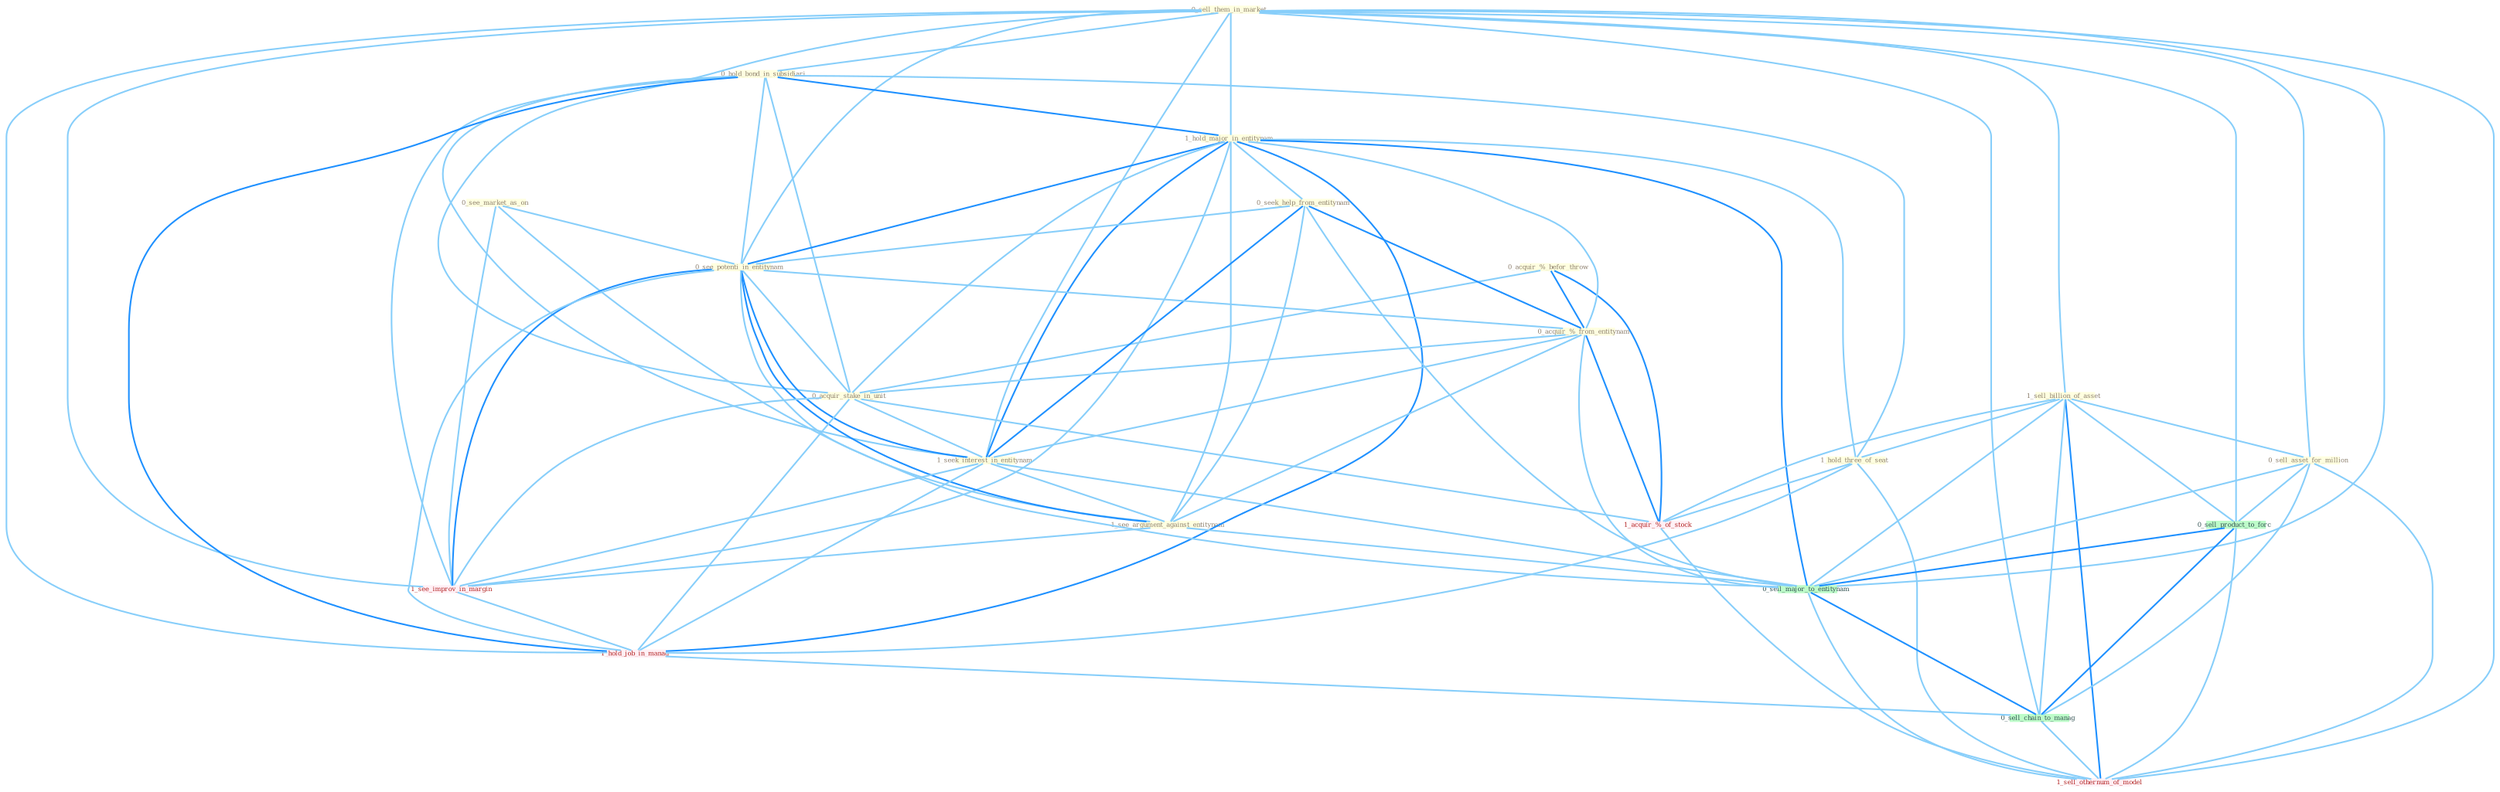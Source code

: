 Graph G{ 
    node
    [shape=polygon,style=filled,width=.5,height=.06,color="#BDFCC9",fixedsize=true,fontsize=4,
    fontcolor="#2f4f4f"];
    {node
    [color="#ffffe0", fontcolor="#8b7d6b"] "0_sell_them_in_market " "0_hold_bond_in_subsidiari " "0_acquir_%_befor_throw " "1_hold_major_in_entitynam " "0_see_market_as_on " "0_seek_help_from_entitynam " "0_see_potenti_in_entitynam " "1_sell_billion_of_asset " "0_acquir_%_from_entitynam " "1_hold_three_of_seat " "0_acquir_stake_in_unit " "1_seek_interest_in_entitynam " "0_sell_asset_for_million " "1_see_argument_against_entitynam "}
{node [color="#fff0f5", fontcolor="#b22222"] "1_see_improv_in_margin " "1_acquir_%_of_stock " "1_hold_job_in_manag " "1_sell_othernum_of_model "}
edge [color="#B0E2FF"];

	"0_sell_them_in_market " -- "0_hold_bond_in_subsidiari " [w="1", color="#87cefa" ];
	"0_sell_them_in_market " -- "1_hold_major_in_entitynam " [w="1", color="#87cefa" ];
	"0_sell_them_in_market " -- "0_see_potenti_in_entitynam " [w="1", color="#87cefa" ];
	"0_sell_them_in_market " -- "1_sell_billion_of_asset " [w="1", color="#87cefa" ];
	"0_sell_them_in_market " -- "0_acquir_stake_in_unit " [w="1", color="#87cefa" ];
	"0_sell_them_in_market " -- "1_seek_interest_in_entitynam " [w="1", color="#87cefa" ];
	"0_sell_them_in_market " -- "0_sell_asset_for_million " [w="1", color="#87cefa" ];
	"0_sell_them_in_market " -- "1_see_improv_in_margin " [w="1", color="#87cefa" ];
	"0_sell_them_in_market " -- "1_hold_job_in_manag " [w="1", color="#87cefa" ];
	"0_sell_them_in_market " -- "0_sell_product_to_forc " [w="1", color="#87cefa" ];
	"0_sell_them_in_market " -- "0_sell_major_to_entitynam " [w="1", color="#87cefa" ];
	"0_sell_them_in_market " -- "0_sell_chain_to_manag " [w="1", color="#87cefa" ];
	"0_sell_them_in_market " -- "1_sell_othernum_of_model " [w="1", color="#87cefa" ];
	"0_hold_bond_in_subsidiari " -- "1_hold_major_in_entitynam " [w="2", color="#1e90ff" , len=0.8];
	"0_hold_bond_in_subsidiari " -- "0_see_potenti_in_entitynam " [w="1", color="#87cefa" ];
	"0_hold_bond_in_subsidiari " -- "1_hold_three_of_seat " [w="1", color="#87cefa" ];
	"0_hold_bond_in_subsidiari " -- "0_acquir_stake_in_unit " [w="1", color="#87cefa" ];
	"0_hold_bond_in_subsidiari " -- "1_seek_interest_in_entitynam " [w="1", color="#87cefa" ];
	"0_hold_bond_in_subsidiari " -- "1_see_improv_in_margin " [w="1", color="#87cefa" ];
	"0_hold_bond_in_subsidiari " -- "1_hold_job_in_manag " [w="2", color="#1e90ff" , len=0.8];
	"0_acquir_%_befor_throw " -- "0_acquir_%_from_entitynam " [w="2", color="#1e90ff" , len=0.8];
	"0_acquir_%_befor_throw " -- "0_acquir_stake_in_unit " [w="1", color="#87cefa" ];
	"0_acquir_%_befor_throw " -- "1_acquir_%_of_stock " [w="2", color="#1e90ff" , len=0.8];
	"1_hold_major_in_entitynam " -- "0_seek_help_from_entitynam " [w="1", color="#87cefa" ];
	"1_hold_major_in_entitynam " -- "0_see_potenti_in_entitynam " [w="2", color="#1e90ff" , len=0.8];
	"1_hold_major_in_entitynam " -- "0_acquir_%_from_entitynam " [w="1", color="#87cefa" ];
	"1_hold_major_in_entitynam " -- "1_hold_three_of_seat " [w="1", color="#87cefa" ];
	"1_hold_major_in_entitynam " -- "0_acquir_stake_in_unit " [w="1", color="#87cefa" ];
	"1_hold_major_in_entitynam " -- "1_seek_interest_in_entitynam " [w="2", color="#1e90ff" , len=0.8];
	"1_hold_major_in_entitynam " -- "1_see_argument_against_entitynam " [w="1", color="#87cefa" ];
	"1_hold_major_in_entitynam " -- "1_see_improv_in_margin " [w="1", color="#87cefa" ];
	"1_hold_major_in_entitynam " -- "1_hold_job_in_manag " [w="2", color="#1e90ff" , len=0.8];
	"1_hold_major_in_entitynam " -- "0_sell_major_to_entitynam " [w="2", color="#1e90ff" , len=0.8];
	"0_see_market_as_on " -- "0_see_potenti_in_entitynam " [w="1", color="#87cefa" ];
	"0_see_market_as_on " -- "1_see_argument_against_entitynam " [w="1", color="#87cefa" ];
	"0_see_market_as_on " -- "1_see_improv_in_margin " [w="1", color="#87cefa" ];
	"0_seek_help_from_entitynam " -- "0_see_potenti_in_entitynam " [w="1", color="#87cefa" ];
	"0_seek_help_from_entitynam " -- "0_acquir_%_from_entitynam " [w="2", color="#1e90ff" , len=0.8];
	"0_seek_help_from_entitynam " -- "1_seek_interest_in_entitynam " [w="2", color="#1e90ff" , len=0.8];
	"0_seek_help_from_entitynam " -- "1_see_argument_against_entitynam " [w="1", color="#87cefa" ];
	"0_seek_help_from_entitynam " -- "0_sell_major_to_entitynam " [w="1", color="#87cefa" ];
	"0_see_potenti_in_entitynam " -- "0_acquir_%_from_entitynam " [w="1", color="#87cefa" ];
	"0_see_potenti_in_entitynam " -- "0_acquir_stake_in_unit " [w="1", color="#87cefa" ];
	"0_see_potenti_in_entitynam " -- "1_seek_interest_in_entitynam " [w="2", color="#1e90ff" , len=0.8];
	"0_see_potenti_in_entitynam " -- "1_see_argument_against_entitynam " [w="2", color="#1e90ff" , len=0.8];
	"0_see_potenti_in_entitynam " -- "1_see_improv_in_margin " [w="2", color="#1e90ff" , len=0.8];
	"0_see_potenti_in_entitynam " -- "1_hold_job_in_manag " [w="1", color="#87cefa" ];
	"0_see_potenti_in_entitynam " -- "0_sell_major_to_entitynam " [w="1", color="#87cefa" ];
	"1_sell_billion_of_asset " -- "1_hold_three_of_seat " [w="1", color="#87cefa" ];
	"1_sell_billion_of_asset " -- "0_sell_asset_for_million " [w="1", color="#87cefa" ];
	"1_sell_billion_of_asset " -- "1_acquir_%_of_stock " [w="1", color="#87cefa" ];
	"1_sell_billion_of_asset " -- "0_sell_product_to_forc " [w="1", color="#87cefa" ];
	"1_sell_billion_of_asset " -- "0_sell_major_to_entitynam " [w="1", color="#87cefa" ];
	"1_sell_billion_of_asset " -- "0_sell_chain_to_manag " [w="1", color="#87cefa" ];
	"1_sell_billion_of_asset " -- "1_sell_othernum_of_model " [w="2", color="#1e90ff" , len=0.8];
	"0_acquir_%_from_entitynam " -- "0_acquir_stake_in_unit " [w="1", color="#87cefa" ];
	"0_acquir_%_from_entitynam " -- "1_seek_interest_in_entitynam " [w="1", color="#87cefa" ];
	"0_acquir_%_from_entitynam " -- "1_see_argument_against_entitynam " [w="1", color="#87cefa" ];
	"0_acquir_%_from_entitynam " -- "1_acquir_%_of_stock " [w="2", color="#1e90ff" , len=0.8];
	"0_acquir_%_from_entitynam " -- "0_sell_major_to_entitynam " [w="1", color="#87cefa" ];
	"1_hold_three_of_seat " -- "1_acquir_%_of_stock " [w="1", color="#87cefa" ];
	"1_hold_three_of_seat " -- "1_hold_job_in_manag " [w="1", color="#87cefa" ];
	"1_hold_three_of_seat " -- "1_sell_othernum_of_model " [w="1", color="#87cefa" ];
	"0_acquir_stake_in_unit " -- "1_seek_interest_in_entitynam " [w="1", color="#87cefa" ];
	"0_acquir_stake_in_unit " -- "1_see_improv_in_margin " [w="1", color="#87cefa" ];
	"0_acquir_stake_in_unit " -- "1_acquir_%_of_stock " [w="1", color="#87cefa" ];
	"0_acquir_stake_in_unit " -- "1_hold_job_in_manag " [w="1", color="#87cefa" ];
	"1_seek_interest_in_entitynam " -- "1_see_argument_against_entitynam " [w="1", color="#87cefa" ];
	"1_seek_interest_in_entitynam " -- "1_see_improv_in_margin " [w="1", color="#87cefa" ];
	"1_seek_interest_in_entitynam " -- "1_hold_job_in_manag " [w="1", color="#87cefa" ];
	"1_seek_interest_in_entitynam " -- "0_sell_major_to_entitynam " [w="1", color="#87cefa" ];
	"0_sell_asset_for_million " -- "0_sell_product_to_forc " [w="1", color="#87cefa" ];
	"0_sell_asset_for_million " -- "0_sell_major_to_entitynam " [w="1", color="#87cefa" ];
	"0_sell_asset_for_million " -- "0_sell_chain_to_manag " [w="1", color="#87cefa" ];
	"0_sell_asset_for_million " -- "1_sell_othernum_of_model " [w="1", color="#87cefa" ];
	"1_see_argument_against_entitynam " -- "1_see_improv_in_margin " [w="1", color="#87cefa" ];
	"1_see_argument_against_entitynam " -- "0_sell_major_to_entitynam " [w="1", color="#87cefa" ];
	"1_see_improv_in_margin " -- "1_hold_job_in_manag " [w="1", color="#87cefa" ];
	"1_acquir_%_of_stock " -- "1_sell_othernum_of_model " [w="1", color="#87cefa" ];
	"1_hold_job_in_manag " -- "0_sell_chain_to_manag " [w="1", color="#87cefa" ];
	"0_sell_product_to_forc " -- "0_sell_major_to_entitynam " [w="2", color="#1e90ff" , len=0.8];
	"0_sell_product_to_forc " -- "0_sell_chain_to_manag " [w="2", color="#1e90ff" , len=0.8];
	"0_sell_product_to_forc " -- "1_sell_othernum_of_model " [w="1", color="#87cefa" ];
	"0_sell_major_to_entitynam " -- "0_sell_chain_to_manag " [w="2", color="#1e90ff" , len=0.8];
	"0_sell_major_to_entitynam " -- "1_sell_othernum_of_model " [w="1", color="#87cefa" ];
	"0_sell_chain_to_manag " -- "1_sell_othernum_of_model " [w="1", color="#87cefa" ];
}